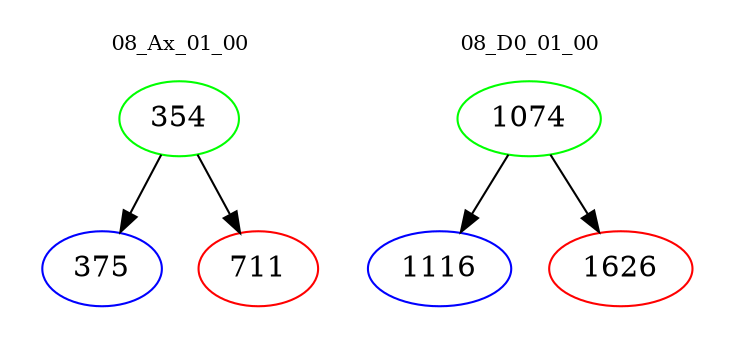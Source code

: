 digraph{
subgraph cluster_0 {
color = white
label = "08_Ax_01_00";
fontsize=10;
T0_354 [label="354", color="green"]
T0_354 -> T0_375 [color="black"]
T0_375 [label="375", color="blue"]
T0_354 -> T0_711 [color="black"]
T0_711 [label="711", color="red"]
}
subgraph cluster_1 {
color = white
label = "08_D0_01_00";
fontsize=10;
T1_1074 [label="1074", color="green"]
T1_1074 -> T1_1116 [color="black"]
T1_1116 [label="1116", color="blue"]
T1_1074 -> T1_1626 [color="black"]
T1_1626 [label="1626", color="red"]
}
}
